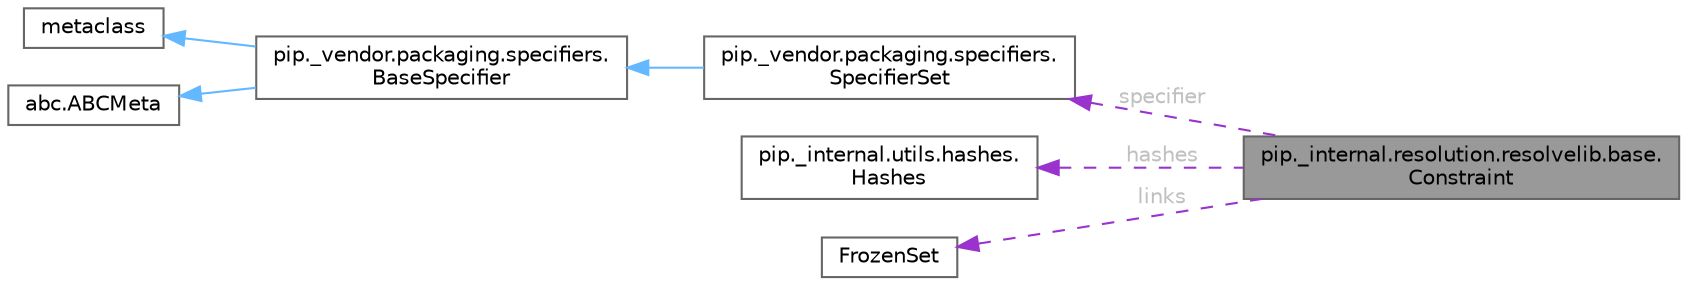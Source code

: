digraph "pip._internal.resolution.resolvelib.base.Constraint"
{
 // LATEX_PDF_SIZE
  bgcolor="transparent";
  edge [fontname=Helvetica,fontsize=10,labelfontname=Helvetica,labelfontsize=10];
  node [fontname=Helvetica,fontsize=10,shape=box,height=0.2,width=0.4];
  rankdir="LR";
  Node1 [id="Node000001",label="pip._internal.resolution.resolvelib.base.\lConstraint",height=0.2,width=0.4,color="gray40", fillcolor="grey60", style="filled", fontcolor="black",tooltip=" "];
  Node2 -> Node1 [id="edge7_Node000001_Node000002",dir="back",color="darkorchid3",style="dashed",tooltip=" ",label=" specifier",fontcolor="grey" ];
  Node2 [id="Node000002",label="pip._vendor.packaging.specifiers.\lSpecifierSet",height=0.2,width=0.4,color="gray40", fillcolor="white", style="filled",URL="$classpip_1_1__vendor_1_1packaging_1_1specifiers_1_1SpecifierSet.html",tooltip=" "];
  Node3 -> Node2 [id="edge8_Node000002_Node000003",dir="back",color="steelblue1",style="solid",tooltip=" "];
  Node3 [id="Node000003",label="pip._vendor.packaging.specifiers.\lBaseSpecifier",height=0.2,width=0.4,color="gray40", fillcolor="white", style="filled",URL="$classpip_1_1__vendor_1_1packaging_1_1specifiers_1_1BaseSpecifier.html",tooltip=" "];
  Node4 -> Node3 [id="edge9_Node000003_Node000004",dir="back",color="steelblue1",style="solid",tooltip=" "];
  Node4 [id="Node000004",label="metaclass",height=0.2,width=0.4,color="gray40", fillcolor="white", style="filled",tooltip=" "];
  Node5 -> Node3 [id="edge10_Node000003_Node000005",dir="back",color="steelblue1",style="solid",tooltip=" "];
  Node5 [id="Node000005",label="abc.ABCMeta",height=0.2,width=0.4,color="gray40", fillcolor="white", style="filled",tooltip=" "];
  Node6 -> Node1 [id="edge11_Node000001_Node000006",dir="back",color="darkorchid3",style="dashed",tooltip=" ",label=" hashes",fontcolor="grey" ];
  Node6 [id="Node000006",label="pip._internal.utils.hashes.\lHashes",height=0.2,width=0.4,color="gray40", fillcolor="white", style="filled",URL="$classpip_1_1__internal_1_1utils_1_1hashes_1_1Hashes.html",tooltip=" "];
  Node7 -> Node1 [id="edge12_Node000001_Node000007",dir="back",color="darkorchid3",style="dashed",tooltip=" ",label=" links",fontcolor="grey" ];
  Node7 [id="Node000007",label="FrozenSet",height=0.2,width=0.4,color="gray40", fillcolor="white", style="filled",tooltip=" "];
}
